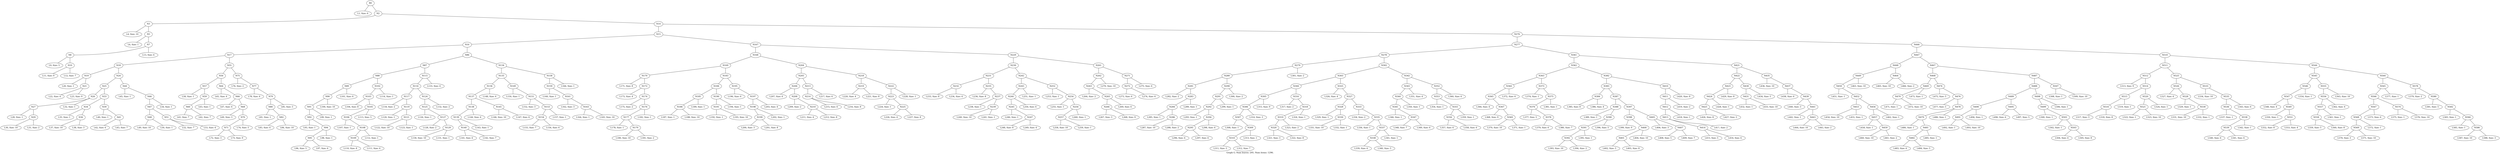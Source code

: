 graph G
{

label="Graph G. Num leaves: 295. Num items: 1296."
R0 ;
R0 [label="R0"] ;
R0 -- L1 ;
L1 [label="L1, Size: 6"] ;
R0 -- N2 ;
N2 [label="N2"] ;
N2 -- N3 ;
N3 [label="N3"] ;
N3 -- L4 ;
L4 [label="L4, Size: 10"] ;
N3 -- N5 ;
N5 [label="N5"] ;
N5 -- L6 ;
L6 [label="L6, Size: 1"] ;
N5 -- N7 ;
N7 [label="N7"] ;
N7 -- N8 ;
N8 [label="N8"] ;
N8 -- L9 ;
L9 [label="L9, Size: 5"] ;
N8 -- N10 ;
N10 [label="N10"] ;
N10 -- L11 ;
L11 [label="L11, Size: 9"] ;
N10 -- L12 ;
L12 [label="L12, Size: 7"] ;
N7 -- L13 ;
L13 [label="L13, Size: 6"] ;
N2 -- N14 ;
N14 [label="N14"] ;
N14 -- N15 ;
N15 [label="N15"] ;
N15 -- N16 ;
N16 [label="N16"] ;
N16 -- N17 ;
N17 [label="N17"] ;
N17 -- N18 ;
N18 [label="N18"] ;
N18 -- N19 ;
N19 [label="N19"] ;
N19 -- L20 ;
L20 [label="L20, Size: 1"] ;
N19 -- N21 ;
N21 [label="N21"] ;
N21 -- L22 ;
L22 [label="L22, Size: 4"] ;
N21 -- L23 ;
L23 [label="L23, Size: 9"] ;
N18 -- N24 ;
N24 [label="N24"] ;
N24 -- N25 ;
N25 [label="N25"] ;
N25 -- N26 ;
N26 [label="N26"] ;
N26 -- N27 ;
N27 [label="N27"] ;
N27 -- L28 ;
L28 [label="L28, Size: 1"] ;
N27 -- N29 ;
N29 [label="N29"] ;
N29 -- L30 ;
L30 [label="L30, Size: 10"] ;
N29 -- L31 ;
L31 [label="L31, Size: 2"] ;
N26 -- L32 ;
L32 [label="L32, Size: 1"] ;
N25 -- N33 ;
N33 [label="N33"] ;
N33 -- N34 ;
N34 [label="N34"] ;
N34 -- L35 ;
L35 [label="L35, Size: 1"] ;
N34 -- N36 ;
N36 [label="N36"] ;
N36 -- L37 ;
L37 [label="L37, Size: 10"] ;
N36 -- L38 ;
L38 [label="L38, Size: 3"] ;
N33 -- N39 ;
N39 [label="N39"] ;
N39 -- L40 ;
L40 [label="L40, Size: 1"] ;
N39 -- N41 ;
N41 [label="N41"] ;
N41 -- L42 ;
L42 [label="L42, Size: 6"] ;
N41 -- L43 ;
L43 [label="L43, Size: 7"] ;
N24 -- N44 ;
N44 [label="N44"] ;
N44 -- L45 ;
L45 [label="L45, Size: 1"] ;
N44 -- N46 ;
N46 [label="N46"] ;
N46 -- N47 ;
N47 [label="N47"] ;
N47 -- N48 ;
N48 [label="N48"] ;
N48 -- L49 ;
L49 [label="L49, Size: 10"] ;
N48 -- L50 ;
L50 [label="L50, Size: 1"] ;
N47 -- N51 ;
N51 [label="N51"] ;
N51 -- L52 ;
L52 [label="L52, Size: 7"] ;
N51 -- L53 ;
L53 [label="L53, Size: 4"] ;
N46 -- L54 ;
L54 [label="L54, Size: 1"] ;
N17 -- N55 ;
N55 [label="N55"] ;
N55 -- N56 ;
N56 [label="N56"] ;
N56 -- N57 ;
N57 [label="N57"] ;
N57 -- L58 ;
L58 [label="L58, Size: 1"] ;
N57 -- N59 ;
N59 [label="N59"] ;
N59 -- N60 ;
N60 [label="N60"] ;
N60 -- L61 ;
L61 [label="L61, Size: 7"] ;
N60 -- L62 ;
L62 [label="L62, Size: 7"] ;
N59 -- L63 ;
L63 [label="L63, Size: 1"] ;
N56 -- N64 ;
N64 [label="N64"] ;
N64 -- L65 ;
L65 [label="L65, Size: 4"] ;
N64 -- N66 ;
N66 [label="N66"] ;
N66 -- L67 ;
L67 [label="L67, Size: 4"] ;
N66 -- N68 ;
N68 [label="N68"] ;
N68 -- L69 ;
L69 [label="L69, Size: 3"] ;
N68 -- N70 ;
N70 [label="N70"] ;
N70 -- N71 ;
N71 [label="N71"] ;
N71 -- L72 ;
L72 [label="L72, Size: 3"] ;
N71 -- L73 ;
L73 [label="L73, Size: 9"] ;
N70 -- L74 ;
L74 [label="L74, Size: 5"] ;
N55 -- N75 ;
N75 [label="N75"] ;
N75 -- L76 ;
L76 [label="L76, Size: 2"] ;
N75 -- N77 ;
N77 [label="N77"] ;
N77 -- L78 ;
L78 [label="L78, Size: 4"] ;
N77 -- N79 ;
N79 [label="N79"] ;
N79 -- N80 ;
N80 [label="N80"] ;
N80 -- L81 ;
L81 [label="L81, Size: 1"] ;
N80 -- N82 ;
N82 [label="N82"] ;
N82 -- L83 ;
L83 [label="L83, Size: 4"] ;
N82 -- L84 ;
L84 [label="L84, Size: 10"] ;
N79 -- L85 ;
L85 [label="L85, Size: 5"] ;
N16 -- N86 ;
N86 [label="N86"] ;
N86 -- N87 ;
N87 [label="N87"] ;
N87 -- N88 ;
N88 [label="N88"] ;
N88 -- N89 ;
N89 [label="N89"] ;
N89 -- N90 ;
N90 [label="N90"] ;
N90 -- N91 ;
N91 [label="N91"] ;
N91 -- N92 ;
N92 [label="N92"] ;
N92 -- L93 ;
L93 [label="L93, Size: 1"] ;
N92 -- N94 ;
N94 [label="N94"] ;
N94 -- N95 ;
N95 [label="N95"] ;
N95 -- L96 ;
L96 [label="L96, Size: 5"] ;
N95 -- L97 ;
L97 [label="L97, Size: 6"] ;
N94 -- L98 ;
L98 [label="L98, Size: 1"] ;
N91 -- L99 ;
L99 [label="L99, Size: 1"] ;
N90 -- L100 ;
L100 [label="L100, Size: 10"] ;
N89 -- L101 ;
L101 [label="L101, Size: 6"] ;
N88 -- N102 ;
N102 [label="N102"] ;
N102 -- N103 ;
N103 [label="N103"] ;
N103 -- L104 ;
L104 [label="L104, Size: 8"] ;
N103 -- N105 ;
N105 [label="N105"] ;
N105 -- N106 ;
N106 [label="N106"] ;
N106 -- L107 ;
L107 [label="L107, Size: 1"] ;
N106 -- N108 ;
N108 [label="N108"] ;
N108 -- N109 ;
N109 [label="N109"] ;
N109 -- L110 ;
L110 [label="L110, Size: 8"] ;
N109 -- L111 ;
L111 [label="L111, Size: 4"] ;
N108 -- L112 ;
L112 [label="L112, Size: 1"] ;
N105 -- L113 ;
L113 [label="L113, Size: 5"] ;
N102 -- L114 ;
L114 [label="L114, Size: 1"] ;
N87 -- N115 ;
N115 [label="N115"] ;
N115 -- N116 ;
N116 [label="N116"] ;
N116 -- N117 ;
N117 [label="N117"] ;
N117 -- L118 ;
L118 [label="L118, Size: 2"] ;
N117 -- N119 ;
N119 [label="N119"] ;
N119 -- L120 ;
L120 [label="L120, Size: 1"] ;
N119 -- N121 ;
N121 [label="N121"] ;
N121 -- L122 ;
L122 [label="L122, Size: 10"] ;
N121 -- L123 ;
L123 [label="L123, Size: 1"] ;
N116 -- N124 ;
N124 [label="N124"] ;
N124 -- N125 ;
N125 [label="N125"] ;
N125 -- L126 ;
L126 [label="L126, Size: 1"] ;
N125 -- N127 ;
N127 [label="N127"] ;
N127 -- L128 ;
L128 [label="L128, Size: 2"] ;
N127 -- N129 ;
N129 [label="N129"] ;
N129 -- L130 ;
L130 [label="L130, Size: 10"] ;
N129 -- L131 ;
L131 [label="L131, Size: 1"] ;
N124 -- L132 ;
L132 [label="L132, Size: 2"] ;
N115 -- L133 ;
L133 [label="L133, Size: 4"] ;
N86 -- N134 ;
N134 [label="N134"] ;
N134 -- N135 ;
N135 [label="N135"] ;
N135 -- N136 ;
N136 [label="N136"] ;
N136 -- N137 ;
N137 [label="N137"] ;
N137 -- N138 ;
N138 [label="N138"] ;
N138 -- N139 ;
N139 [label="N139"] ;
N139 -- N140 ;
N140 [label="N140"] ;
N140 -- L141 ;
L141 [label="L141, Size: 6"] ;
N140 -- L142 ;
L142 [label="L142, Size: 7"] ;
N139 -- L143 ;
L143 [label="L143, Size: 1"] ;
N138 -- L144 ;
L144 [label="L144, Size: 4"] ;
N137 -- N145 ;
N145 [label="N145"] ;
N145 -- L146 ;
L146 [label="L146, Size: 10"] ;
N145 -- L147 ;
L147 [label="L147, Size: 6"] ;
N136 -- L148 ;
L148 [label="L148, Size: 4"] ;
N135 -- N149 ;
N149 [label="N149"] ;
N149 -- L150 ;
L150 [label="L150, Size: 1"] ;
N149 -- N151 ;
N151 [label="N151"] ;
N151 -- L152 ;
L152 [label="L152, Size: 3"] ;
N151 -- N153 ;
N153 [label="N153"] ;
N153 -- N154 ;
N154 [label="N154"] ;
N154 -- L155 ;
L155 [label="L155, Size: 7"] ;
N154 -- L156 ;
L156 [label="L156, Size: 6"] ;
N153 -- L157 ;
L157 [label="L157, Size: 1"] ;
N134 -- N158 ;
N158 [label="N158"] ;
N158 -- N159 ;
N159 [label="N159"] ;
N159 -- L160 ;
L160 [label="L160, Size: 1"] ;
N159 -- N161 ;
N161 [label="N161"] ;
N161 -- L162 ;
L162 [label="L162, Size: 3"] ;
N161 -- N163 ;
N163 [label="N163"] ;
N163 -- L164 ;
L164 [label="L164, Size: 1"] ;
N163 -- L165 ;
L165 [label="L165, Size: 10"] ;
N158 -- L166 ;
L166 [label="L166, Size: 1"] ;
N15 -- N167 ;
N167 [label="N167"] ;
N167 -- N168 ;
N168 [label="N168"] ;
N168 -- N169 ;
N169 [label="N169"] ;
N169 -- N170 ;
N170 [label="N170"] ;
N170 -- L171 ;
L171 [label="L171, Size: 8"] ;
N170 -- N172 ;
N172 [label="N172"] ;
N172 -- L173 ;
L173 [label="L173, Size: 4"] ;
N172 -- N174 ;
N174 [label="N174"] ;
N174 -- L175 ;
L175 [label="L175, Size: 2"] ;
N174 -- N176 ;
N176 [label="N176"] ;
N176 -- N177 ;
N177 [label="N177"] ;
N177 -- L178 ;
L178 [label="L178, Size: 1"] ;
N177 -- N179 ;
N179 [label="N179"] ;
N179 -- L180 ;
L180 [label="L180, Size: 10"] ;
N179 -- L181 ;
L181 [label="L181, Size: 2"] ;
N176 -- L182 ;
L182 [label="L182, Size: 1"] ;
N169 -- N183 ;
N183 [label="N183"] ;
N183 -- N184 ;
N184 [label="N184"] ;
N184 -- N185 ;
N185 [label="N185"] ;
N185 -- N186 ;
N186 [label="N186"] ;
N186 -- L187 ;
L187 [label="L187, Size: 1"] ;
N186 -- L188 ;
L188 [label="L188, Size: 10"] ;
N185 -- L189 ;
L189 [label="L189, Size: 1"] ;
N184 -- N190 ;
N190 [label="N190"] ;
N190 -- N191 ;
N191 [label="N191"] ;
N191 -- L192 ;
L192 [label="L192, Size: 1"] ;
N191 -- L193 ;
L193 [label="L193, Size: 10"] ;
N190 -- L194 ;
L194 [label="L194, Size: 1"] ;
N183 -- N195 ;
N195 [label="N195"] ;
N195 -- L196 ;
L196 [label="L196, Size: 6"] ;
N195 -- N197 ;
N197 [label="N197"] ;
N197 -- N198 ;
N198 [label="N198"] ;
N198 -- N199 ;
N199 [label="N199"] ;
N199 -- L200 ;
L200 [label="L200, Size: 3"] ;
N199 -- L201 ;
L201 [label="L201, Size: 8"] ;
N198 -- L202 ;
L202 [label="L202, Size: 1"] ;
N197 -- L203 ;
L203 [label="L203, Size: 4"] ;
N168 -- N204 ;
N204 [label="N204"] ;
N204 -- N205 ;
N205 [label="N205"] ;
N205 -- N206 ;
N206 [label="N206"] ;
N206 -- L207 ;
L207 [label="L207, Size: 6"] ;
N206 -- N208 ;
N208 [label="N208"] ;
N208 -- L209 ;
L209 [label="L209, Size: 2"] ;
N208 -- N210 ;
N210 [label="N210"] ;
N210 -- L211 ;
L211 [label="L211, Size: 4"] ;
N210 -- L212 ;
L212 [label="L212, Size: 8"] ;
N205 -- N213 ;
N213 [label="N213"] ;
N213 -- N214 ;
N214 [label="N214"] ;
N214 -- L215 ;
L215 [label="L215, Size: 6"] ;
N214 -- L216 ;
L216 [label="L216, Size: 8"] ;
N213 -- L217 ;
L217 [label="L217, Size: 6"] ;
N204 -- N218 ;
N218 [label="N218"] ;
N218 -- N219 ;
N219 [label="N219"] ;
N219 -- L220 ;
L220 [label="L220, Size: 4"] ;
N219 -- L221 ;
L221 [label="L221, Size: 8"] ;
N218 -- N222 ;
N222 [label="N222"] ;
N222 -- N223 ;
N223 [label="N223"] ;
N223 -- L224 ;
L224 [label="L224, Size: 1"] ;
N223 -- N225 ;
N225 [label="N225"] ;
N225 -- L226 ;
L226 [label="L226, Size: 4"] ;
N225 -- L227 ;
L227 [label="L227, Size: 8"] ;
N222 -- L228 ;
L228 [label="L228, Size: 1"] ;
N167 -- N229 ;
N229 [label="N229"] ;
N229 -- N230 ;
N230 [label="N230"] ;
N230 -- N231 ;
N231 [label="N231"] ;
N231 -- N232 ;
N232 [label="N232"] ;
N232 -- L233 ;
L233 [label="L233, Size: 8"] ;
N232 -- L234 ;
L234 [label="L234, Size: 4"] ;
N231 -- N235 ;
N235 [label="N235"] ;
N235 -- L236 ;
L236 [label="L236, Size: 8"] ;
N235 -- N237 ;
N237 [label="N237"] ;
N237 -- L238 ;
L238 [label="L238, Size: 1"] ;
N237 -- N239 ;
N239 [label="N239"] ;
N239 -- L240 ;
L240 [label="L240, Size: 10"] ;
N239 -- L241 ;
L241 [label="L241, Size: 1"] ;
N230 -- N242 ;
N242 [label="N242"] ;
N242 -- N243 ;
N243 [label="N243"] ;
N243 -- N244 ;
N244 [label="N244"] ;
N244 -- N245 ;
N245 [label="N245"] ;
N245 -- L246 ;
L246 [label="L246, Size: 1"] ;
N245 -- N247 ;
N247 [label="N247"] ;
N247 -- L248 ;
L248 [label="L248, Size: 8"] ;
N247 -- L249 ;
L249 [label="L249, Size: 4"] ;
N244 -- L250 ;
L250 [label="L250, Size: 6"] ;
N243 -- L251 ;
L251 [label="L251, Size: 1"] ;
N242 -- N252 ;
N252 [label="N252"] ;
N252 -- L253 ;
L253 [label="L253, Size: 1"] ;
N252 -- N254 ;
N254 [label="N254"] ;
N254 -- L255 ;
L255 [label="L255, Size: 1"] ;
N254 -- N256 ;
N256 [label="N256"] ;
N256 -- N257 ;
N257 [label="N257"] ;
N257 -- L258 ;
L258 [label="L258, Size: 10"] ;
N257 -- L259 ;
L259 [label="L259, Size: 1"] ;
N256 -- L260 ;
L260 [label="L260, Size: 1"] ;
N229 -- N261 ;
N261 [label="N261"] ;
N261 -- N262 ;
N262 [label="N262"] ;
N262 -- N263 ;
N263 [label="N263"] ;
N263 -- L264 ;
L264 [label="L264, Size: 2"] ;
N263 -- N265 ;
N265 [label="N265"] ;
N265 -- N266 ;
N266 [label="N266"] ;
N266 -- L267 ;
L267 [label="L267, Size: 3"] ;
N266 -- L268 ;
L268 [label="L268, Size: 9"] ;
N265 -- L269 ;
L269 [label="L269, Size: 6"] ;
N262 -- L270 ;
L270 [label="L270, Size: 10"] ;
N261 -- N271 ;
N271 [label="N271"] ;
N271 -- N272 ;
N272 [label="N272"] ;
N272 -- L273 ;
L273 [label="L273, Size: 6"] ;
N272 -- L274 ;
L274 [label="L274, Size: 6"] ;
N271 -- L275 ;
L275 [label="L275, Size: 6"] ;
N14 -- N276 ;
N276 [label="N276"] ;
N276 -- N277 ;
N277 [label="N277"] ;
N277 -- N278 ;
N278 [label="N278"] ;
N278 -- N279 ;
N279 [label="N279"] ;
N279 -- N280 ;
N280 [label="N280"] ;
N280 -- N281 ;
N281 [label="N281"] ;
N281 -- L282 ;
L282 [label="L282, Size: 2"] ;
N281 -- N283 ;
N283 [label="N283"] ;
N283 -- N284 ;
N284 [label="N284"] ;
N284 -- L285 ;
L285 [label="L285, Size: 1"] ;
N284 -- N286 ;
N286 [label="N286"] ;
N286 -- L287 ;
L287 [label="L287, Size: 10"] ;
N286 -- L288 ;
L288 [label="L288, Size: 2"] ;
N283 -- L289 ;
L289 [label="L289, Size: 1"] ;
N280 -- N290 ;
N290 [label="N290"] ;
N290 -- N291 ;
N291 [label="N291"] ;
N291 -- N292 ;
N292 [label="N292"] ;
N292 -- L293 ;
L293 [label="L293, Size: 1"] ;
N292 -- N294 ;
N294 [label="N294"] ;
N294 -- N295 ;
N295 [label="N295"] ;
N295 -- L296 ;
L296 [label="L296, Size: 6"] ;
N295 -- L297 ;
L297 [label="L297, Size: 6"] ;
N294 -- L298 ;
L298 [label="L298, Size: 4"] ;
N291 -- L299 ;
L299 [label="L299, Size: 1"] ;
N290 -- L300 ;
L300 [label="L300, Size: 2"] ;
N279 -- L301 ;
L301 [label="L301, Size: 2"] ;
N278 -- N302 ;
N302 [label="N302"] ;
N302 -- N303 ;
N303 [label="N303"] ;
N303 -- N304 ;
N304 [label="N304"] ;
N304 -- N305 ;
N305 [label="N305"] ;
N305 -- N306 ;
N306 [label="N306"] ;
N306 -- N307 ;
N307 [label="N307"] ;
N307 -- L308 ;
L308 [label="L308, Size: 1"] ;
N307 -- N309 ;
N309 [label="N309"] ;
N309 -- N310 ;
N310 [label="N310"] ;
N310 -- L311 ;
L311 [label="L311, Size: 5"] ;
N310 -- L312 ;
L312 [label="L312, Size: 7"] ;
N309 -- L313 ;
L313 [label="L313, Size: 1"] ;
N306 -- L314 ;
L314 [label="L314, Size: 3"] ;
N305 -- L315 ;
L315 [label="L315, Size: 9"] ;
N304 -- N316 ;
N316 [label="N316"] ;
N316 -- L317 ;
L317 [label="L317, Size: 2"] ;
N316 -- N318 ;
N318 [label="N318"] ;
N318 -- N319 ;
N319 [label="N319"] ;
N319 -- N320 ;
N320 [label="N320"] ;
N320 -- L321 ;
L321 [label="L321, Size: 3"] ;
N320 -- L322 ;
L322 [label="L322, Size: 8"] ;
N319 -- L323 ;
L323 [label="L323, Size: 2"] ;
N318 -- L324 ;
L324 [label="L324, Size: 1"] ;
N303 -- N325 ;
N325 [label="N325"] ;
N325 -- L326 ;
L326 [label="L326, Size: 4"] ;
N325 -- N327 ;
N327 [label="N327"] ;
N327 -- N328 ;
N328 [label="N328"] ;
N328 -- L329 ;
L329 [label="L329, Size: 1"] ;
N328 -- N330 ;
N330 [label="N330"] ;
N330 -- L331 ;
L331 [label="L331, Size: 10"] ;
N330 -- L332 ;
L332 [label="L332, Size: 1"] ;
N327 -- N333 ;
N333 [label="N333"] ;
N333 -- L334 ;
L334 [label="L334, Size: 2"] ;
N333 -- N335 ;
N335 [label="N335"] ;
N335 -- L336 ;
L336 [label="L336, Size: 1"] ;
N335 -- N337 ;
N337 [label="N337"] ;
N337 -- N338 ;
N338 [label="N338"] ;
N338 -- L339 ;
L339 [label="L339, Size: 6"] ;
N338 -- L340 ;
L340 [label="L340, Size: 5"] ;
N337 -- L341 ;
L341 [label="L341, Size: 1"] ;
N302 -- N342 ;
N342 [label="N342"] ;
N342 -- N343 ;
N343 [label="N343"] ;
N343 -- N344 ;
N344 [label="N344"] ;
N344 -- N345 ;
N345 [label="N345"] ;
N345 -- L346 ;
L346 [label="L346, Size: 1"] ;
N345 -- N347 ;
N347 [label="N347"] ;
N347 -- L348 ;
L348 [label="L348, Size: 7"] ;
N347 -- L349 ;
L349 [label="L349, Size: 6"] ;
N344 -- L350 ;
L350 [label="L350, Size: 1"] ;
N343 -- L351 ;
L351 [label="L351, Size: 4"] ;
N342 -- N352 ;
N352 [label="N352"] ;
N352 -- N353 ;
N353 [label="N353"] ;
N353 -- L354 ;
L354 [label="L354, Size: 1"] ;
N353 -- N355 ;
N355 [label="N355"] ;
N355 -- N356 ;
N356 [label="N356"] ;
N356 -- L357 ;
L357 [label="L357, Size: 6"] ;
N356 -- L358 ;
L358 [label="L358, Size: 6"] ;
N355 -- L359 ;
L359 [label="L359, Size: 1"] ;
N352 -- L360 ;
L360 [label="L360, Size: 6"] ;
N277 -- N361 ;
N361 [label="N361"] ;
N361 -- N362 ;
N362 [label="N362"] ;
N362 -- N363 ;
N363 [label="N363"] ;
N363 -- N364 ;
N364 [label="N364"] ;
N364 -- N365 ;
N365 [label="N365"] ;
N365 -- L366 ;
L366 [label="L366, Size: 4"] ;
N365 -- N367 ;
N367 [label="N367"] ;
N367 -- L368 ;
L368 [label="L368, Size: 9"] ;
N367 -- N369 ;
N369 [label="N369"] ;
N369 -- L370 ;
L370 [label="L370, Size: 10"] ;
N369 -- L371 ;
L371 [label="L371, Size: 1"] ;
N364 -- L372 ;
L372 [label="L372, Size: 6"] ;
N363 -- N373 ;
N373 [label="N373"] ;
N373 -- L374 ;
L374 [label="L374, Size: 1"] ;
N373 -- N375 ;
N375 [label="N375"] ;
N375 -- N376 ;
N376 [label="N376"] ;
N376 -- L377 ;
L377 [label="L377, Size: 5"] ;
N376 -- N378 ;
N378 [label="N378"] ;
N378 -- L379 ;
L379 [label="L379, Size: 6"] ;
N378 -- L380 ;
L380 [label="L380, Size: 7"] ;
N375 -- L381 ;
L381 [label="L381, Size: 1"] ;
N362 -- N382 ;
N382 [label="N382"] ;
N382 -- N383 ;
N383 [label="N383"] ;
N383 -- N384 ;
N384 [label="N384"] ;
N384 -- L385 ;
L385 [label="L385, Size: 8"] ;
N384 -- L386 ;
L386 [label="L386, Size: 4"] ;
N383 -- N387 ;
N387 [label="N387"] ;
N387 -- N388 ;
N388 [label="N388"] ;
N388 -- L389 ;
L389 [label="L389, Size: 1"] ;
N388 -- N390 ;
N390 [label="N390"] ;
N390 -- N391 ;
N391 [label="N391"] ;
N391 -- N392 ;
N392 [label="N392"] ;
N392 -- L393 ;
L393 [label="L393, Size: 10"] ;
N392 -- L394 ;
L394 [label="L394, Size: 2"] ;
N391 -- L395 ;
L395 [label="L395, Size: 1"] ;
N390 -- L396 ;
L396 [label="L396, Size: 5"] ;
N387 -- N397 ;
N397 [label="N397"] ;
N397 -- N398 ;
N398 [label="N398"] ;
N398 -- L399 ;
L399 [label="L399, Size: 9"] ;
N398 -- N400 ;
N400 [label="N400"] ;
N400 -- N401 ;
N401 [label="N401"] ;
N401 -- L402 ;
L402 [label="L402, Size: 5"] ;
N401 -- L403 ;
L403 [label="L403, Size: 8"] ;
N400 -- L404 ;
L404 [label="L404, Size: 10"] ;
N397 -- N405 ;
N405 [label="N405"] ;
N405 -- L406 ;
L406 [label="L406, Size: 3"] ;
N405 -- N407 ;
N407 [label="N407"] ;
N407 -- L408 ;
L408 [label="L408, Size: 5"] ;
N407 -- L409 ;
L409 [label="L409, Size: 7"] ;
N382 -- N410 ;
N410 [label="N410"] ;
N410 -- N411 ;
N411 [label="N411"] ;
N411 -- N412 ;
N412 [label="N412"] ;
N412 -- N413 ;
N413 [label="N413"] ;
N413 -- N414 ;
N414 [label="N414"] ;
N414 -- L415 ;
L415 [label="L415, Size: 5"] ;
N414 -- L416 ;
L416 [label="L416, Size: 6"] ;
N413 -- L417 ;
L417 [label="L417, Size: 2"] ;
N412 -- L418 ;
L418 [label="L418, Size: 1"] ;
N411 -- L419 ;
L419 [label="L419, Size: 2"] ;
N410 -- L420 ;
L420 [label="L420, Size: 8"] ;
N361 -- N421 ;
N421 [label="N421"] ;
N421 -- N422 ;
N422 [label="N422"] ;
N422 -- N423 ;
N423 [label="N423"] ;
N423 -- N424 ;
N424 [label="N424"] ;
N424 -- N425 ;
N425 [label="N425"] ;
N425 -- L426 ;
L426 [label="L426, Size: 8"] ;
N425 -- L427 ;
L427 [label="L427, Size: 5"] ;
N424 -- L428 ;
L428 [label="L428, Size: 1"] ;
N423 -- L429 ;
L429 [label="L429, Size: 8"] ;
N422 -- N430 ;
N430 [label="N430"] ;
N430 -- N431 ;
N431 [label="N431"] ;
N431 -- L432 ;
L432 [label="L432, Size: 1"] ;
N431 -- L433 ;
L433 [label="L433, Size: 10"] ;
N430 -- L434 ;
L434 [label="L434, Size: 5"] ;
N421 -- N435 ;
N435 [label="N435"] ;
N435 -- L436 ;
L436 [label="L436, Size: 10"] ;
N435 -- N437 ;
N437 [label="N437"] ;
N437 -- L438 ;
L438 [label="L438, Size: 6"] ;
N437 -- N439 ;
N439 [label="N439"] ;
N439 -- L440 ;
L440 [label="L440, Size: 3"] ;
N439 -- N441 ;
N441 [label="N441"] ;
N441 -- L442 ;
L442 [label="L442, Size: 1"] ;
N441 -- N443 ;
N443 [label="N443"] ;
N443 -- L444 ;
L444 [label="L444, Size: 10"] ;
N443 -- L445 ;
L445 [label="L445, Size: 2"] ;
N276 -- N446 ;
N446 [label="N446"] ;
N446 -- N447 ;
N447 [label="N447"] ;
N447 -- N448 ;
N448 [label="N448"] ;
N448 -- N449 ;
N449 [label="N449"] ;
N449 -- N450 ;
N450 [label="N450"] ;
N450 -- L451 ;
L451 [label="L451, Size: 1"] ;
N450 -- N452 ;
N452 [label="N452"] ;
N452 -- N453 ;
N453 [label="N453"] ;
N453 -- L454 ;
L454 [label="L454, Size: 10"] ;
N453 -- L455 ;
L455 [label="L455, Size: 1"] ;
N452 -- N456 ;
N456 [label="N456"] ;
N456 -- N457 ;
N457 [label="N457"] ;
N457 -- L458 ;
L458 [label="L458, Size: 1"] ;
N457 -- N459 ;
N459 [label="N459"] ;
N459 -- L460 ;
L460 [label="L460, Size: 10"] ;
N459 -- L461 ;
L461 [label="L461, Size: 2"] ;
N456 -- L462 ;
L462 [label="L462, Size: 1"] ;
N449 -- L463 ;
L463 [label="L463, Size: 10"] ;
N448 -- N464 ;
N464 [label="N464"] ;
N464 -- L465 ;
L465 [label="L465, Size: 10"] ;
N464 -- L466 ;
L466 [label="L466, Size: 2"] ;
N447 -- N467 ;
N467 [label="N467"] ;
N467 -- N468 ;
N468 [label="N468"] ;
N468 -- N469 ;
N469 [label="N469"] ;
N469 -- N470 ;
N470 [label="N470"] ;
N470 -- L471 ;
L471 [label="L471, Size: 1"] ;
N470 -- L472 ;
L472 [label="L472, Size: 10"] ;
N469 -- L473 ;
L473 [label="L473, Size: 1"] ;
N468 -- N474 ;
N474 [label="N474"] ;
N474 -- L475 ;
L475 [label="L475, Size: 5"] ;
N474 -- N476 ;
N476 [label="N476"] ;
N476 -- L477 ;
L477 [label="L477, Size: 5"] ;
N476 -- N478 ;
N478 [label="N478"] ;
N478 -- N479 ;
N479 [label="N479"] ;
N479 -- L480 ;
L480 [label="L480, Size: 1"] ;
N479 -- N481 ;
N481 [label="N481"] ;
N481 -- N482 ;
N482 [label="N482"] ;
N482 -- L483 ;
L483 [label="L483, Size: 6"] ;
N482 -- L484 ;
L484 [label="L484, Size: 5"] ;
N481 -- L485 ;
L485 [label="L485, Size: 1"] ;
N478 -- L486 ;
L486 [label="L486, Size: 1"] ;
N467 -- N487 ;
N487 [label="N487"] ;
N487 -- N488 ;
N488 [label="N488"] ;
N488 -- N489 ;
N489 [label="N489"] ;
N489 -- N490 ;
N490 [label="N490"] ;
N490 -- N491 ;
N491 [label="N491"] ;
N491 -- L492 ;
L492 [label="L492, Size: 1"] ;
N491 -- L493 ;
L493 [label="L493, Size: 10"] ;
N490 -- L494 ;
L494 [label="L494, Size: 1"] ;
N489 -- N495 ;
N495 [label="N495"] ;
N495 -- L496 ;
L496 [label="L496, Size: 6"] ;
N495 -- L497 ;
L497 [label="L497, Size: 5"] ;
N488 -- N498 ;
N498 [label="N498"] ;
N498 -- N499 ;
N499 [label="N499"] ;
N499 -- L500 ;
L500 [label="L500, Size: 1"] ;
N499 -- N501 ;
N501 [label="N501"] ;
N501 -- L502 ;
L502 [label="L502, Size: 1"] ;
N501 -- N503 ;
N503 [label="N503"] ;
N503 -- L504 ;
L504 [label="L504, Size: 4"] ;
N503 -- L505 ;
L505 [label="L505, Size: 8"] ;
N498 -- L506 ;
L506 [label="L506, Size: 1"] ;
N487 -- N507 ;
N507 [label="N507"] ;
N507 -- L508 ;
L508 [label="L508, Size: 1"] ;
N507 -- L509 ;
L509 [label="L509, Size: 10"] ;
N446 -- N510 ;
N510 [label="N510"] ;
N510 -- N511 ;
N511 [label="N511"] ;
N511 -- N512 ;
N512 [label="N512"] ;
N512 -- L513 ;
L513 [label="L513, Size: 9"] ;
N512 -- N514 ;
N514 [label="N514"] ;
N514 -- N515 ;
N515 [label="N515"] ;
N515 -- N516 ;
N516 [label="N516"] ;
N516 -- L517 ;
L517 [label="L517, Size: 3"] ;
N516 -- L518 ;
L518 [label="L518, Size: 8"] ;
N515 -- L519 ;
L519 [label="L519, Size: 1"] ;
N514 -- N520 ;
N520 [label="N520"] ;
N520 -- N521 ;
N521 [label="N521"] ;
N521 -- L522 ;
L522 [label="L522, Size: 1"] ;
N521 -- L523 ;
L523 [label="L523, Size: 10"] ;
N520 -- L524 ;
L524 [label="L524, Size: 1"] ;
N511 -- N525 ;
N525 [label="N525"] ;
N525 -- N526 ;
N526 [label="N526"] ;
N526 -- L527 ;
L527 [label="L527, Size: 4"] ;
N526 -- N528 ;
N528 [label="N528"] ;
N528 -- L529 ;
L529 [label="L529, Size: 1"] ;
N528 -- N530 ;
N530 [label="N530"] ;
N530 -- L531 ;
L531 [label="L531, Size: 10"] ;
N530 -- L532 ;
L532 [label="L532, Size: 1"] ;
N525 -- N533 ;
N533 [label="N533"] ;
N533 -- L534 ;
L534 [label="L534, Size: 10"] ;
N533 -- N535 ;
N535 [label="N535"] ;
N535 -- N536 ;
N536 [label="N536"] ;
N536 -- L537 ;
L537 [label="L537, Size: 1"] ;
N536 -- N538 ;
N538 [label="N538"] ;
N538 -- N539 ;
N539 [label="N539"] ;
N539 -- L540 ;
L540 [label="L540, Size: 6"] ;
N539 -- L541 ;
L541 [label="L541, Size: 6"] ;
N538 -- L542 ;
L542 [label="L542, Size: 1"] ;
N535 -- L543 ;
L543 [label="L543, Size: 6"] ;
N510 -- N544 ;
N544 [label="N544"] ;
N544 -- N545 ;
N545 [label="N545"] ;
N545 -- N546 ;
N546 [label="N546"] ;
N546 -- N547 ;
N547 [label="N547"] ;
N547 -- L548 ;
L548 [label="L548, Size: 4"] ;
N547 -- N549 ;
N549 [label="N549"] ;
N549 -- L550 ;
L550 [label="L550, Size: 1"] ;
N549 -- N551 ;
N551 [label="N551"] ;
N551 -- L552 ;
L552 [label="L552, Size: 8"] ;
N551 -- L553 ;
L553 [label="L553, Size: 4"] ;
N546 -- L554 ;
L554 [label="L554, Size: 1"] ;
N545 -- N555 ;
N555 [label="N555"] ;
N555 -- N556 ;
N556 [label="N556"] ;
N556 -- N557 ;
N557 [label="N557"] ;
N557 -- N558 ;
N558 [label="N558"] ;
N558 -- L559 ;
L559 [label="L559, Size: 5"] ;
N558 -- L560 ;
L560 [label="L560, Size: 8"] ;
N557 -- L561 ;
L561 [label="L561, Size: 1"] ;
N556 -- L562 ;
L562 [label="L562, Size: 4"] ;
N555 -- L563 ;
L563 [label="L563, Size: 10"] ;
N544 -- N564 ;
N564 [label="N564"] ;
N564 -- N565 ;
N565 [label="N565"] ;
N565 -- N566 ;
N566 [label="N566"] ;
N566 -- N567 ;
N567 [label="N567"] ;
N567 -- N568 ;
N568 [label="N568"] ;
N568 -- N569 ;
N569 [label="N569"] ;
N569 -- L570 ;
L570 [label="L570, Size: 3"] ;
N569 -- L571 ;
L571 [label="L571, Size: 10"] ;
N568 -- L572 ;
L572 [label="L572, Size: 1"] ;
N567 -- L573 ;
L573 [label="L573, Size: 6"] ;
N566 -- N574 ;
N574 [label="N574"] ;
N574 -- L575 ;
L575 [label="L575, Size: 1"] ;
N574 -- L576 ;
L576 [label="L576, Size: 10"] ;
N565 -- L577 ;
L577 [label="L577, Size: 1"] ;
N564 -- N578 ;
N578 [label="N578"] ;
N578 -- L579 ;
L579 [label="L579, Size: 2"] ;
N578 -- N580 ;
N580 [label="N580"] ;
N580 -- L581 ;
L581 [label="L581, Size: 5"] ;
N580 -- N582 ;
N582 [label="N582"] ;
N582 -- L583 ;
L583 [label="L583, Size: 1"] ;
N582 -- N584 ;
N584 [label="N584"] ;
N584 -- L585 ;
L585 [label="L585, Size: 1"] ;
N584 -- N586 ;
N586 [label="N586"] ;
N586 -- L587 ;
L587 [label="L587, Size: 10"] ;
N586 -- L588 ;
L588 [label="L588, Size: 3"] ;

}

